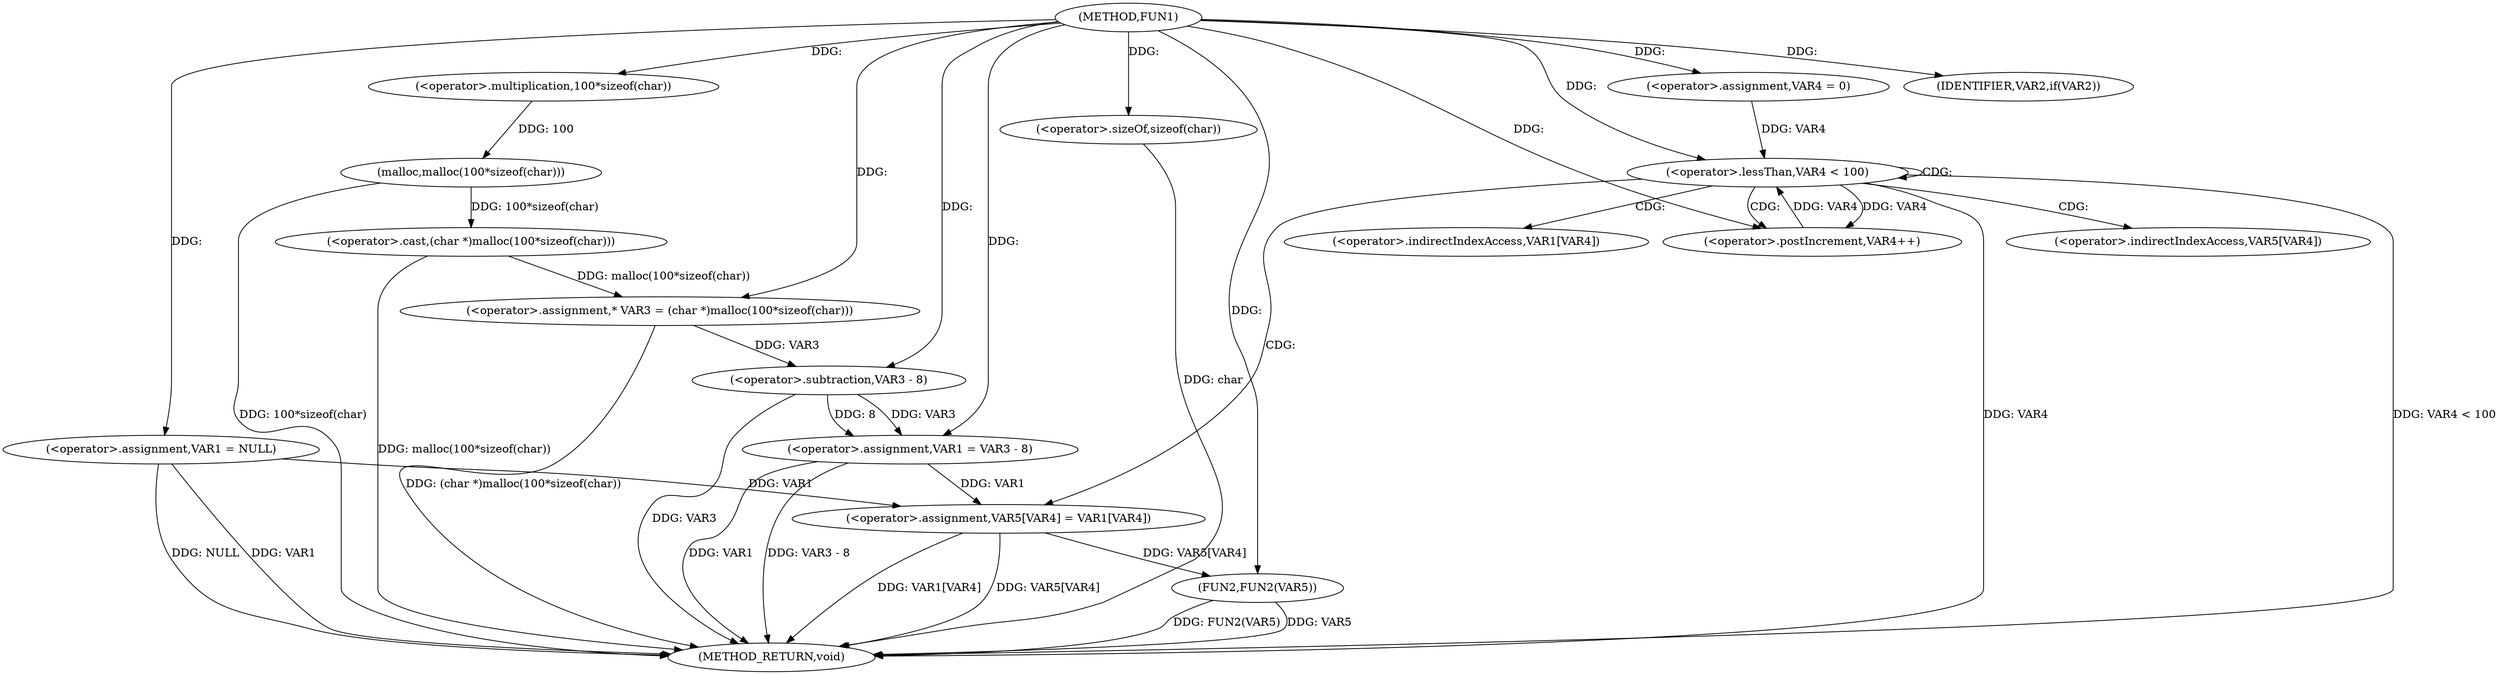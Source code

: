 digraph FUN1 {  
"1000100" [label = "(METHOD,FUN1)" ]
"1000147" [label = "(METHOD_RETURN,void)" ]
"1000103" [label = "(<operator>.assignment,VAR1 = NULL)" ]
"1000107" [label = "(IDENTIFIER,VAR2,if(VAR2))" ]
"1000111" [label = "(<operator>.assignment,* VAR3 = (char *)malloc(100*sizeof(char)))" ]
"1000113" [label = "(<operator>.cast,(char *)malloc(100*sizeof(char)))" ]
"1000115" [label = "(malloc,malloc(100*sizeof(char)))" ]
"1000116" [label = "(<operator>.multiplication,100*sizeof(char))" ]
"1000118" [label = "(<operator>.sizeOf,sizeof(char))" ]
"1000120" [label = "(<operator>.assignment,VAR1 = VAR3 - 8)" ]
"1000122" [label = "(<operator>.subtraction,VAR3 - 8)" ]
"1000129" [label = "(<operator>.assignment,VAR4 = 0)" ]
"1000132" [label = "(<operator>.lessThan,VAR4 < 100)" ]
"1000135" [label = "(<operator>.postIncrement,VAR4++)" ]
"1000138" [label = "(<operator>.assignment,VAR5[VAR4] = VAR1[VAR4])" ]
"1000145" [label = "(FUN2,FUN2(VAR5))" ]
"1000139" [label = "(<operator>.indirectIndexAccess,VAR5[VAR4])" ]
"1000142" [label = "(<operator>.indirectIndexAccess,VAR1[VAR4])" ]
  "1000138" -> "1000147"  [ label = "DDG: VAR1[VAR4]"] 
  "1000103" -> "1000147"  [ label = "DDG: VAR1"] 
  "1000103" -> "1000147"  [ label = "DDG: NULL"] 
  "1000132" -> "1000147"  [ label = "DDG: VAR4"] 
  "1000118" -> "1000147"  [ label = "DDG: char"] 
  "1000145" -> "1000147"  [ label = "DDG: VAR5"] 
  "1000122" -> "1000147"  [ label = "DDG: VAR3"] 
  "1000132" -> "1000147"  [ label = "DDG: VAR4 < 100"] 
  "1000138" -> "1000147"  [ label = "DDG: VAR5[VAR4]"] 
  "1000113" -> "1000147"  [ label = "DDG: malloc(100*sizeof(char))"] 
  "1000120" -> "1000147"  [ label = "DDG: VAR1"] 
  "1000111" -> "1000147"  [ label = "DDG: (char *)malloc(100*sizeof(char))"] 
  "1000120" -> "1000147"  [ label = "DDG: VAR3 - 8"] 
  "1000145" -> "1000147"  [ label = "DDG: FUN2(VAR5)"] 
  "1000115" -> "1000147"  [ label = "DDG: 100*sizeof(char)"] 
  "1000100" -> "1000103"  [ label = "DDG: "] 
  "1000100" -> "1000107"  [ label = "DDG: "] 
  "1000113" -> "1000111"  [ label = "DDG: malloc(100*sizeof(char))"] 
  "1000100" -> "1000111"  [ label = "DDG: "] 
  "1000115" -> "1000113"  [ label = "DDG: 100*sizeof(char)"] 
  "1000116" -> "1000115"  [ label = "DDG: 100"] 
  "1000100" -> "1000116"  [ label = "DDG: "] 
  "1000100" -> "1000118"  [ label = "DDG: "] 
  "1000122" -> "1000120"  [ label = "DDG: VAR3"] 
  "1000122" -> "1000120"  [ label = "DDG: 8"] 
  "1000100" -> "1000120"  [ label = "DDG: "] 
  "1000111" -> "1000122"  [ label = "DDG: VAR3"] 
  "1000100" -> "1000122"  [ label = "DDG: "] 
  "1000100" -> "1000129"  [ label = "DDG: "] 
  "1000129" -> "1000132"  [ label = "DDG: VAR4"] 
  "1000135" -> "1000132"  [ label = "DDG: VAR4"] 
  "1000100" -> "1000132"  [ label = "DDG: "] 
  "1000132" -> "1000135"  [ label = "DDG: VAR4"] 
  "1000100" -> "1000135"  [ label = "DDG: "] 
  "1000103" -> "1000138"  [ label = "DDG: VAR1"] 
  "1000120" -> "1000138"  [ label = "DDG: VAR1"] 
  "1000138" -> "1000145"  [ label = "DDG: VAR5[VAR4]"] 
  "1000100" -> "1000145"  [ label = "DDG: "] 
  "1000132" -> "1000132"  [ label = "CDG: "] 
  "1000132" -> "1000142"  [ label = "CDG: "] 
  "1000132" -> "1000139"  [ label = "CDG: "] 
  "1000132" -> "1000135"  [ label = "CDG: "] 
  "1000132" -> "1000138"  [ label = "CDG: "] 
}
